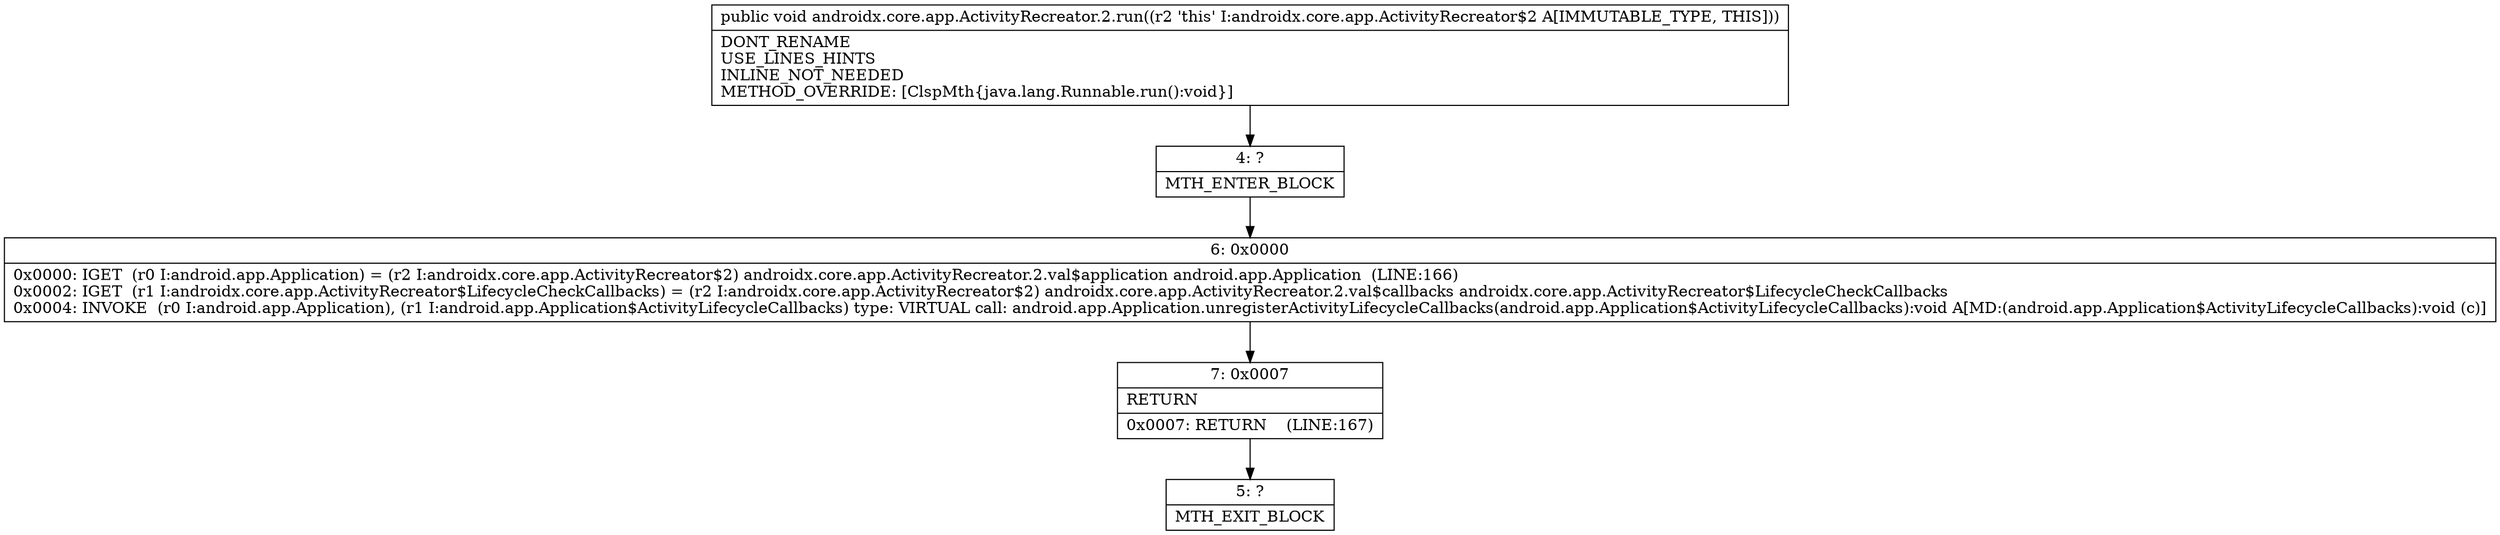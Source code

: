 digraph "CFG forandroidx.core.app.ActivityRecreator.2.run()V" {
Node_4 [shape=record,label="{4\:\ ?|MTH_ENTER_BLOCK\l}"];
Node_6 [shape=record,label="{6\:\ 0x0000|0x0000: IGET  (r0 I:android.app.Application) = (r2 I:androidx.core.app.ActivityRecreator$2) androidx.core.app.ActivityRecreator.2.val$application android.app.Application  (LINE:166)\l0x0002: IGET  (r1 I:androidx.core.app.ActivityRecreator$LifecycleCheckCallbacks) = (r2 I:androidx.core.app.ActivityRecreator$2) androidx.core.app.ActivityRecreator.2.val$callbacks androidx.core.app.ActivityRecreator$LifecycleCheckCallbacks \l0x0004: INVOKE  (r0 I:android.app.Application), (r1 I:android.app.Application$ActivityLifecycleCallbacks) type: VIRTUAL call: android.app.Application.unregisterActivityLifecycleCallbacks(android.app.Application$ActivityLifecycleCallbacks):void A[MD:(android.app.Application$ActivityLifecycleCallbacks):void (c)]\l}"];
Node_7 [shape=record,label="{7\:\ 0x0007|RETURN\l|0x0007: RETURN    (LINE:167)\l}"];
Node_5 [shape=record,label="{5\:\ ?|MTH_EXIT_BLOCK\l}"];
MethodNode[shape=record,label="{public void androidx.core.app.ActivityRecreator.2.run((r2 'this' I:androidx.core.app.ActivityRecreator$2 A[IMMUTABLE_TYPE, THIS]))  | DONT_RENAME\lUSE_LINES_HINTS\lINLINE_NOT_NEEDED\lMETHOD_OVERRIDE: [ClspMth\{java.lang.Runnable.run():void\}]\l}"];
MethodNode -> Node_4;Node_4 -> Node_6;
Node_6 -> Node_7;
Node_7 -> Node_5;
}


